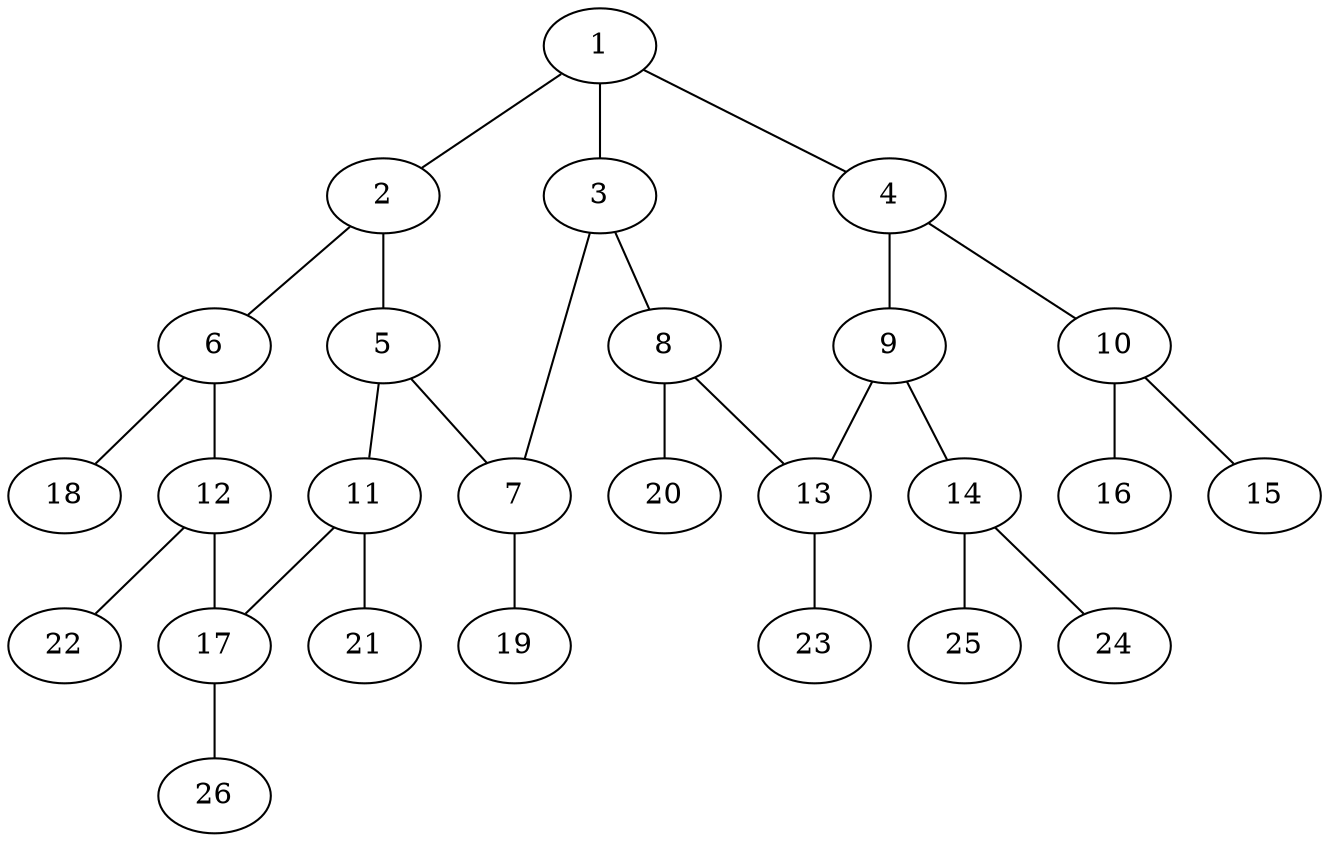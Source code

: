 graph molecule_1332 {
	1	 [chem=C];
	2	 [chem=C];
	1 -- 2	 [valence=1];
	3	 [chem=C];
	1 -- 3	 [valence=2];
	4	 [chem=C];
	1 -- 4	 [valence=1];
	5	 [chem=C];
	2 -- 5	 [valence=2];
	6	 [chem=C];
	2 -- 6	 [valence=1];
	7	 [chem=N];
	3 -- 7	 [valence=1];
	8	 [chem=C];
	3 -- 8	 [valence=1];
	9	 [chem=C];
	4 -- 9	 [valence=2];
	10	 [chem=N];
	4 -- 10	 [valence=1];
	5 -- 7	 [valence=1];
	11	 [chem=C];
	5 -- 11	 [valence=1];
	12	 [chem=C];
	6 -- 12	 [valence=2];
	18	 [chem=H];
	6 -- 18	 [valence=1];
	19	 [chem=H];
	7 -- 19	 [valence=1];
	13	 [chem=C];
	8 -- 13	 [valence=2];
	20	 [chem=H];
	8 -- 20	 [valence=1];
	9 -- 13	 [valence=1];
	14	 [chem=N];
	9 -- 14	 [valence=1];
	15	 [chem=O];
	10 -- 15	 [valence=2];
	16	 [chem=O];
	10 -- 16	 [valence=1];
	17	 [chem=C];
	11 -- 17	 [valence=2];
	21	 [chem=H];
	11 -- 21	 [valence=1];
	12 -- 17	 [valence=1];
	22	 [chem=H];
	12 -- 22	 [valence=1];
	23	 [chem=H];
	13 -- 23	 [valence=1];
	24	 [chem=H];
	14 -- 24	 [valence=1];
	25	 [chem=H];
	14 -- 25	 [valence=1];
	26	 [chem=H];
	17 -- 26	 [valence=1];
}
